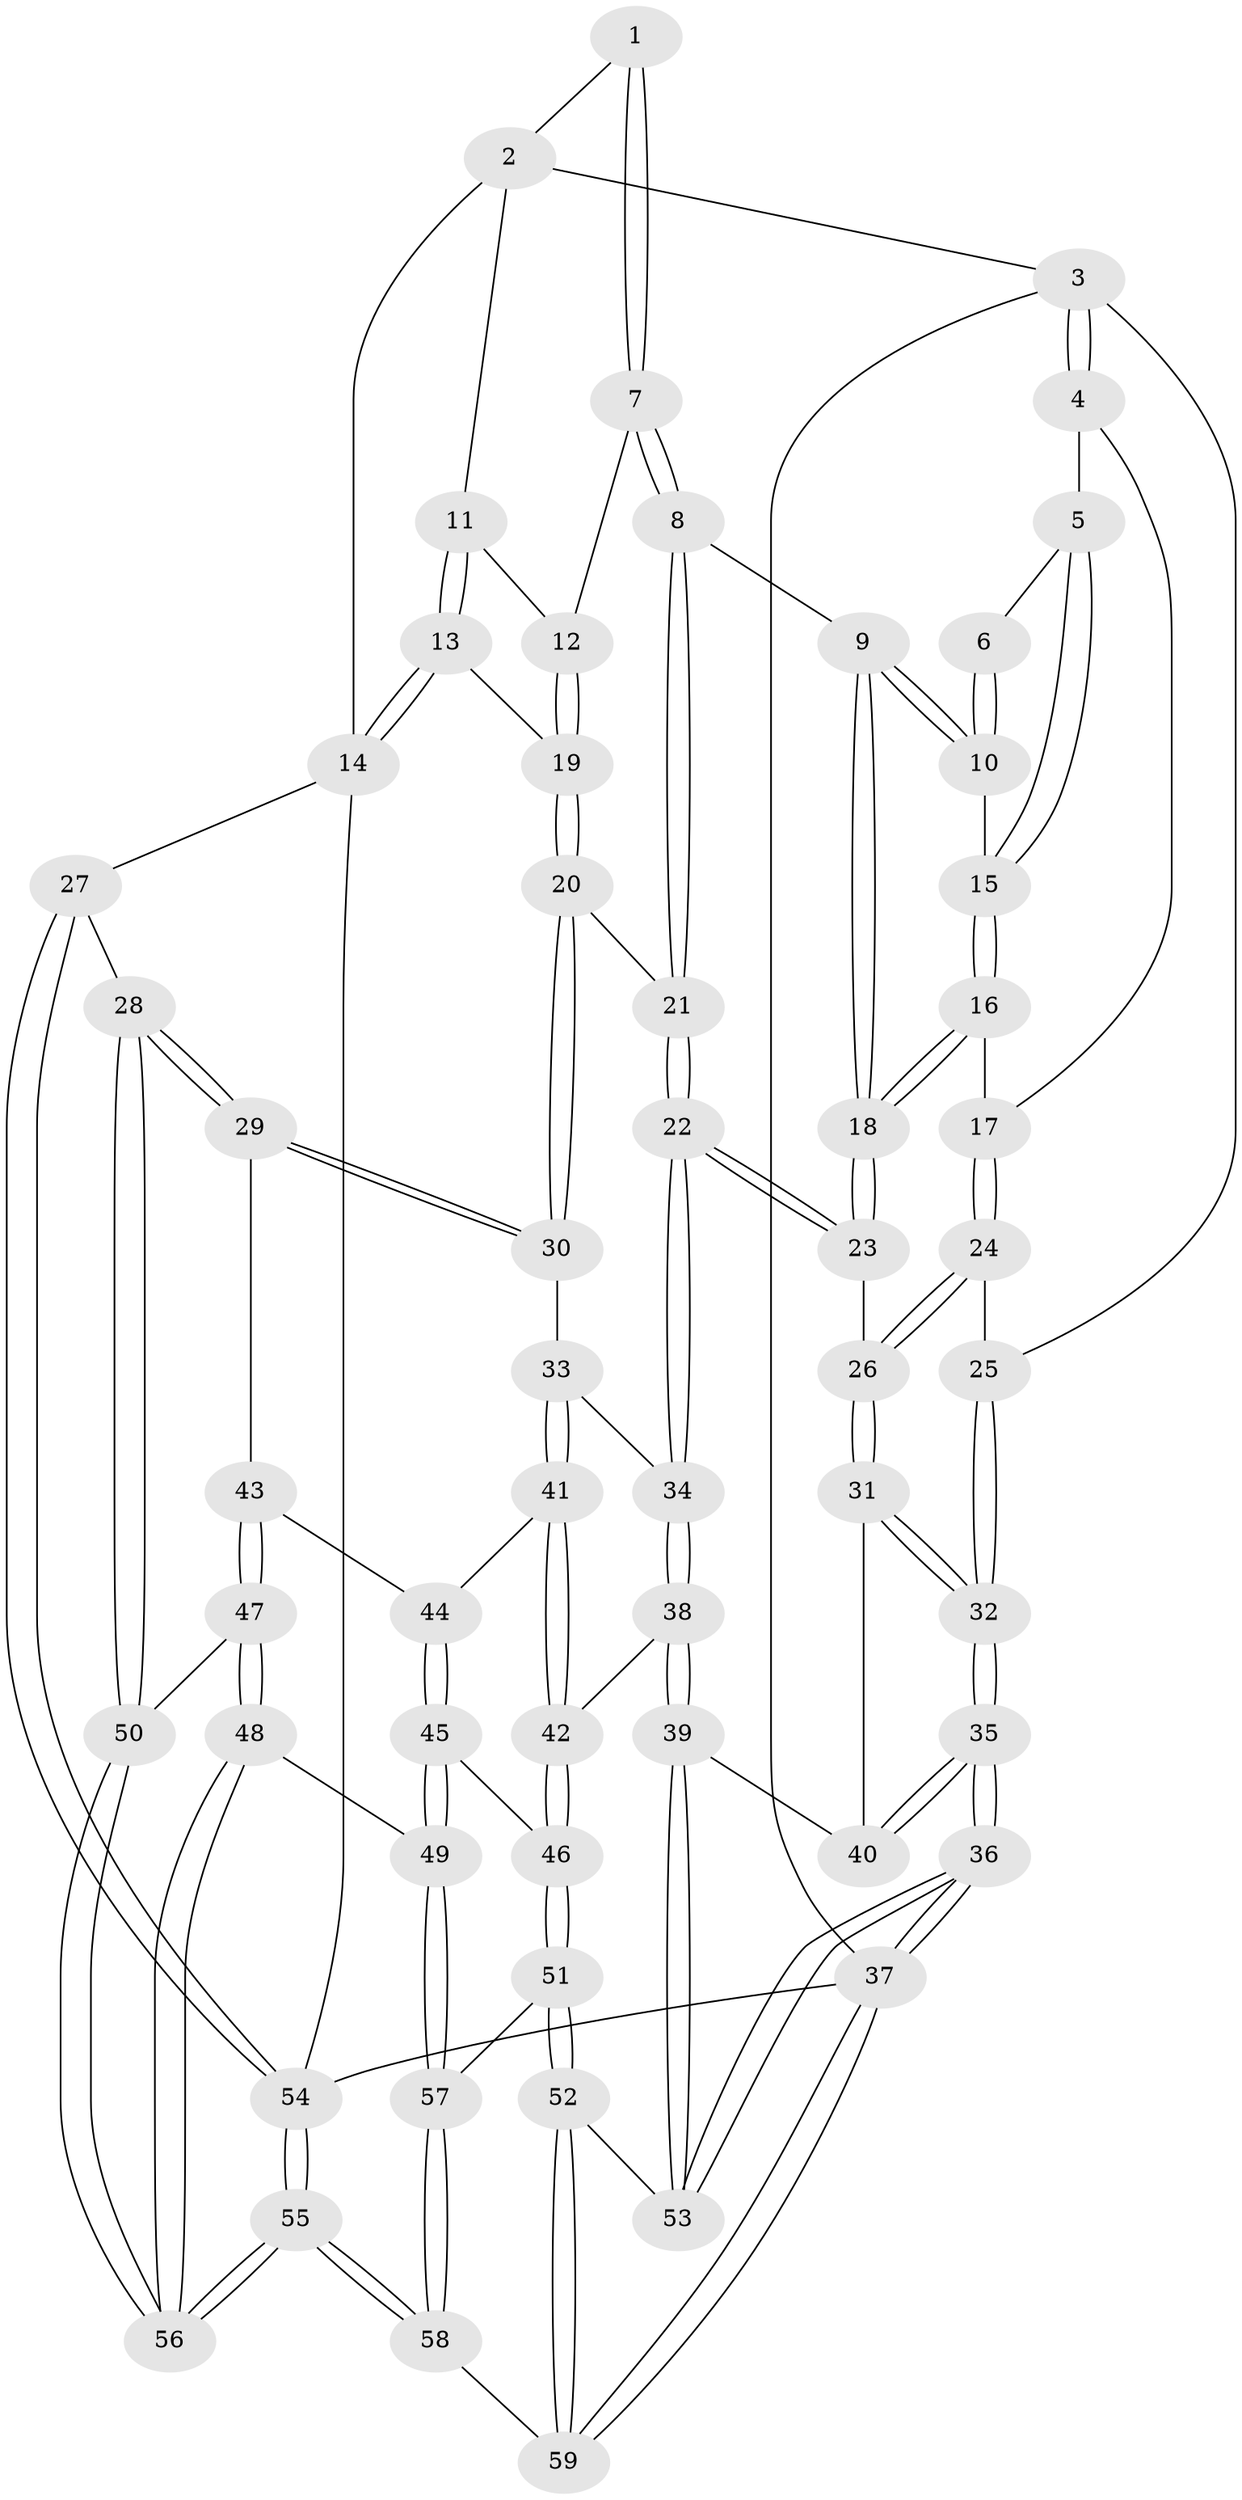 // Generated by graph-tools (version 1.1) at 2025/03/03/09/25 03:03:14]
// undirected, 59 vertices, 144 edges
graph export_dot {
graph [start="1"]
  node [color=gray90,style=filled];
  1 [pos="+0.556317205647427+0"];
  2 [pos="+0.8034767242766723+0"];
  3 [pos="+0+0"];
  4 [pos="+0+0"];
  5 [pos="+0+0"];
  6 [pos="+0.22073935636552858+0"];
  7 [pos="+0.5343769170135582+0.0022382199267230074"];
  8 [pos="+0.470054976465572+0.18379576009171764"];
  9 [pos="+0.3857467779272826+0.18205539495942624"];
  10 [pos="+0.3094759982505459+0.08689931697638936"];
  11 [pos="+0.8205365548287762+0"];
  12 [pos="+0.7414180423753275+0.12799818137674715"];
  13 [pos="+1+0.2733466412170995"];
  14 [pos="+1+0.30601042345324275"];
  15 [pos="+0.162940897364156+0.11311887767870901"];
  16 [pos="+0.13264042753910465+0.24658384794474286"];
  17 [pos="+0.11513271459178405+0.24317384717680468"];
  18 [pos="+0.20966701312996974+0.31218589949256387"];
  19 [pos="+0.7527402363466632+0.30316009311131237"];
  20 [pos="+0.6718643565686734+0.3545016460448856"];
  21 [pos="+0.5297772644989583+0.2512161119169624"];
  22 [pos="+0.28177256514453497+0.4912614922129124"];
  23 [pos="+0.2136542727726625+0.45115860402832614"];
  24 [pos="+0+0.24543499383969594"];
  25 [pos="+0+0.22908592516081241"];
  26 [pos="+0.1327919499578954+0.49450315410760737"];
  27 [pos="+1+0.6213542879980546"];
  28 [pos="+0.9947626722693526+0.6570561716476688"];
  29 [pos="+0.6823293350298932+0.5665617671015254"];
  30 [pos="+0.6521148458023002+0.4612084670827438"];
  31 [pos="+0.12830843185201227+0.4973115018970458"];
  32 [pos="+0+0.4622337178872762"];
  33 [pos="+0.33739185010226386+0.5254157806399853"];
  34 [pos="+0.3135704001288188+0.5214207548947121"];
  35 [pos="+0+1"];
  36 [pos="+0+1"];
  37 [pos="+0+1"];
  38 [pos="+0.27706816545713564+0.7591170290715026"];
  39 [pos="+0.24883781218979303+0.7786138277749448"];
  40 [pos="+0.10430263295153827+0.618651701192518"];
  41 [pos="+0.4624331611397114+0.6803662073864714"];
  42 [pos="+0.3920804489454885+0.7748681100374224"];
  43 [pos="+0.6669563475747263+0.6037922536784022"];
  44 [pos="+0.5365482850716711+0.6698519668913627"];
  45 [pos="+0.5079844749769254+0.8432908660326023"];
  46 [pos="+0.45671198302491395+0.8480870230014198"];
  47 [pos="+0.6770644670922336+0.7258266466446844"];
  48 [pos="+0.6179626025313122+0.8638888918305168"];
  49 [pos="+0.5865976891060374+0.8625917219328268"];
  50 [pos="+0.8530153316689713+0.8476767415179928"];
  51 [pos="+0.4128904953434319+0.9524309829795895"];
  52 [pos="+0.37875508716312123+0.9912786006492209"];
  53 [pos="+0.22356130767312057+0.8174102253760932"];
  54 [pos="+1+1"];
  55 [pos="+0.843867409148794+1"];
  56 [pos="+0.8226384492590506+1"];
  57 [pos="+0.5125818626853776+0.9673566806386906"];
  58 [pos="+0.7790858947525127+1"];
  59 [pos="+0.33921161279741063+1"];
  1 -- 2;
  1 -- 7;
  1 -- 7;
  2 -- 3;
  2 -- 11;
  2 -- 14;
  3 -- 4;
  3 -- 4;
  3 -- 25;
  3 -- 37;
  4 -- 5;
  4 -- 17;
  5 -- 6;
  5 -- 15;
  5 -- 15;
  6 -- 10;
  6 -- 10;
  7 -- 8;
  7 -- 8;
  7 -- 12;
  8 -- 9;
  8 -- 21;
  8 -- 21;
  9 -- 10;
  9 -- 10;
  9 -- 18;
  9 -- 18;
  10 -- 15;
  11 -- 12;
  11 -- 13;
  11 -- 13;
  12 -- 19;
  12 -- 19;
  13 -- 14;
  13 -- 14;
  13 -- 19;
  14 -- 27;
  14 -- 54;
  15 -- 16;
  15 -- 16;
  16 -- 17;
  16 -- 18;
  16 -- 18;
  17 -- 24;
  17 -- 24;
  18 -- 23;
  18 -- 23;
  19 -- 20;
  19 -- 20;
  20 -- 21;
  20 -- 30;
  20 -- 30;
  21 -- 22;
  21 -- 22;
  22 -- 23;
  22 -- 23;
  22 -- 34;
  22 -- 34;
  23 -- 26;
  24 -- 25;
  24 -- 26;
  24 -- 26;
  25 -- 32;
  25 -- 32;
  26 -- 31;
  26 -- 31;
  27 -- 28;
  27 -- 54;
  27 -- 54;
  28 -- 29;
  28 -- 29;
  28 -- 50;
  28 -- 50;
  29 -- 30;
  29 -- 30;
  29 -- 43;
  30 -- 33;
  31 -- 32;
  31 -- 32;
  31 -- 40;
  32 -- 35;
  32 -- 35;
  33 -- 34;
  33 -- 41;
  33 -- 41;
  34 -- 38;
  34 -- 38;
  35 -- 36;
  35 -- 36;
  35 -- 40;
  35 -- 40;
  36 -- 37;
  36 -- 37;
  36 -- 53;
  36 -- 53;
  37 -- 59;
  37 -- 59;
  37 -- 54;
  38 -- 39;
  38 -- 39;
  38 -- 42;
  39 -- 40;
  39 -- 53;
  39 -- 53;
  41 -- 42;
  41 -- 42;
  41 -- 44;
  42 -- 46;
  42 -- 46;
  43 -- 44;
  43 -- 47;
  43 -- 47;
  44 -- 45;
  44 -- 45;
  45 -- 46;
  45 -- 49;
  45 -- 49;
  46 -- 51;
  46 -- 51;
  47 -- 48;
  47 -- 48;
  47 -- 50;
  48 -- 49;
  48 -- 56;
  48 -- 56;
  49 -- 57;
  49 -- 57;
  50 -- 56;
  50 -- 56;
  51 -- 52;
  51 -- 52;
  51 -- 57;
  52 -- 53;
  52 -- 59;
  52 -- 59;
  54 -- 55;
  54 -- 55;
  55 -- 56;
  55 -- 56;
  55 -- 58;
  55 -- 58;
  57 -- 58;
  57 -- 58;
  58 -- 59;
}
